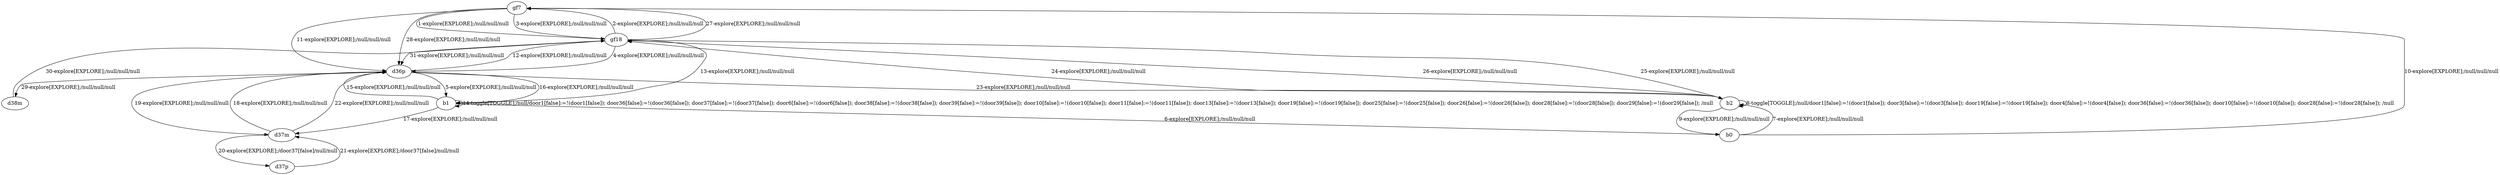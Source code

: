 # Total number of goals covered by this test: 2
# d37m --> d37p
# d37p --> d37m

digraph g {
"gf7" -> "gf18" [label = "1-explore[EXPLORE];/null/null/null"];
"gf18" -> "gf7" [label = "2-explore[EXPLORE];/null/null/null"];
"gf7" -> "gf18" [label = "3-explore[EXPLORE];/null/null/null"];
"gf18" -> "d36p" [label = "4-explore[EXPLORE];/null/null/null"];
"d36p" -> "b1" [label = "5-explore[EXPLORE];/null/null/null"];
"b1" -> "b0" [label = "6-explore[EXPLORE];/null/null/null"];
"b0" -> "b2" [label = "7-explore[EXPLORE];/null/null/null"];
"b2" -> "b2" [label = "8-toggle[TOGGLE];/null/door1[false]:=!(door1[false]); door3[false]:=!(door3[false]); door19[false]:=!(door19[false]); door4[false]:=!(door4[false]); door36[false]:=!(door36[false]); door10[false]:=!(door10[false]); door28[false]:=!(door28[false]); /null"];
"b2" -> "b0" [label = "9-explore[EXPLORE];/null/null/null"];
"b0" -> "gf7" [label = "10-explore[EXPLORE];/null/null/null"];
"gf7" -> "d36p" [label = "11-explore[EXPLORE];/null/null/null"];
"d36p" -> "gf18" [label = "12-explore[EXPLORE];/null/null/null"];
"gf18" -> "b1" [label = "13-explore[EXPLORE];/null/null/null"];
"b1" -> "b1" [label = "14-toggle[TOGGLE];/null/door1[false]:=!(door1[false]); door36[false]:=!(door36[false]); door37[false]:=!(door37[false]); door6[false]:=!(door6[false]); door38[false]:=!(door38[false]); door39[false]:=!(door39[false]); door10[false]:=!(door10[false]); door11[false]:=!(door11[false]); door13[false]:=!(door13[false]); door19[false]:=!(door19[false]); door25[false]:=!(door25[false]); door26[false]:=!(door26[false]); door28[false]:=!(door28[false]); door29[false]:=!(door29[false]); /null"];
"b1" -> "d36p" [label = "15-explore[EXPLORE];/null/null/null"];
"d36p" -> "b1" [label = "16-explore[EXPLORE];/null/null/null"];
"b1" -> "d37m" [label = "17-explore[EXPLORE];/null/null/null"];
"d37m" -> "d36p" [label = "18-explore[EXPLORE];/null/null/null"];
"d36p" -> "d37m" [label = "19-explore[EXPLORE];/null/null/null"];
"d37m" -> "d37p" [label = "20-explore[EXPLORE];/door37[false]/null/null"];
"d37p" -> "d37m" [label = "21-explore[EXPLORE];/door37[false]/null/null"];
"d37m" -> "d36p" [label = "22-explore[EXPLORE];/null/null/null"];
"d36p" -> "b2" [label = "23-explore[EXPLORE];/null/null/null"];
"b2" -> "gf18" [label = "24-explore[EXPLORE];/null/null/null"];
"gf18" -> "b2" [label = "25-explore[EXPLORE];/null/null/null"];
"b2" -> "gf18" [label = "26-explore[EXPLORE];/null/null/null"];
"gf18" -> "gf7" [label = "27-explore[EXPLORE];/null/null/null"];
"gf7" -> "d36p" [label = "28-explore[EXPLORE];/null/null/null"];
"d36p" -> "d38m" [label = "29-explore[EXPLORE];/null/null/null"];
"d38m" -> "gf18" [label = "30-explore[EXPLORE];/null/null/null"];
"gf18" -> "d36p" [label = "31-explore[EXPLORE];/null/null/null"];
}